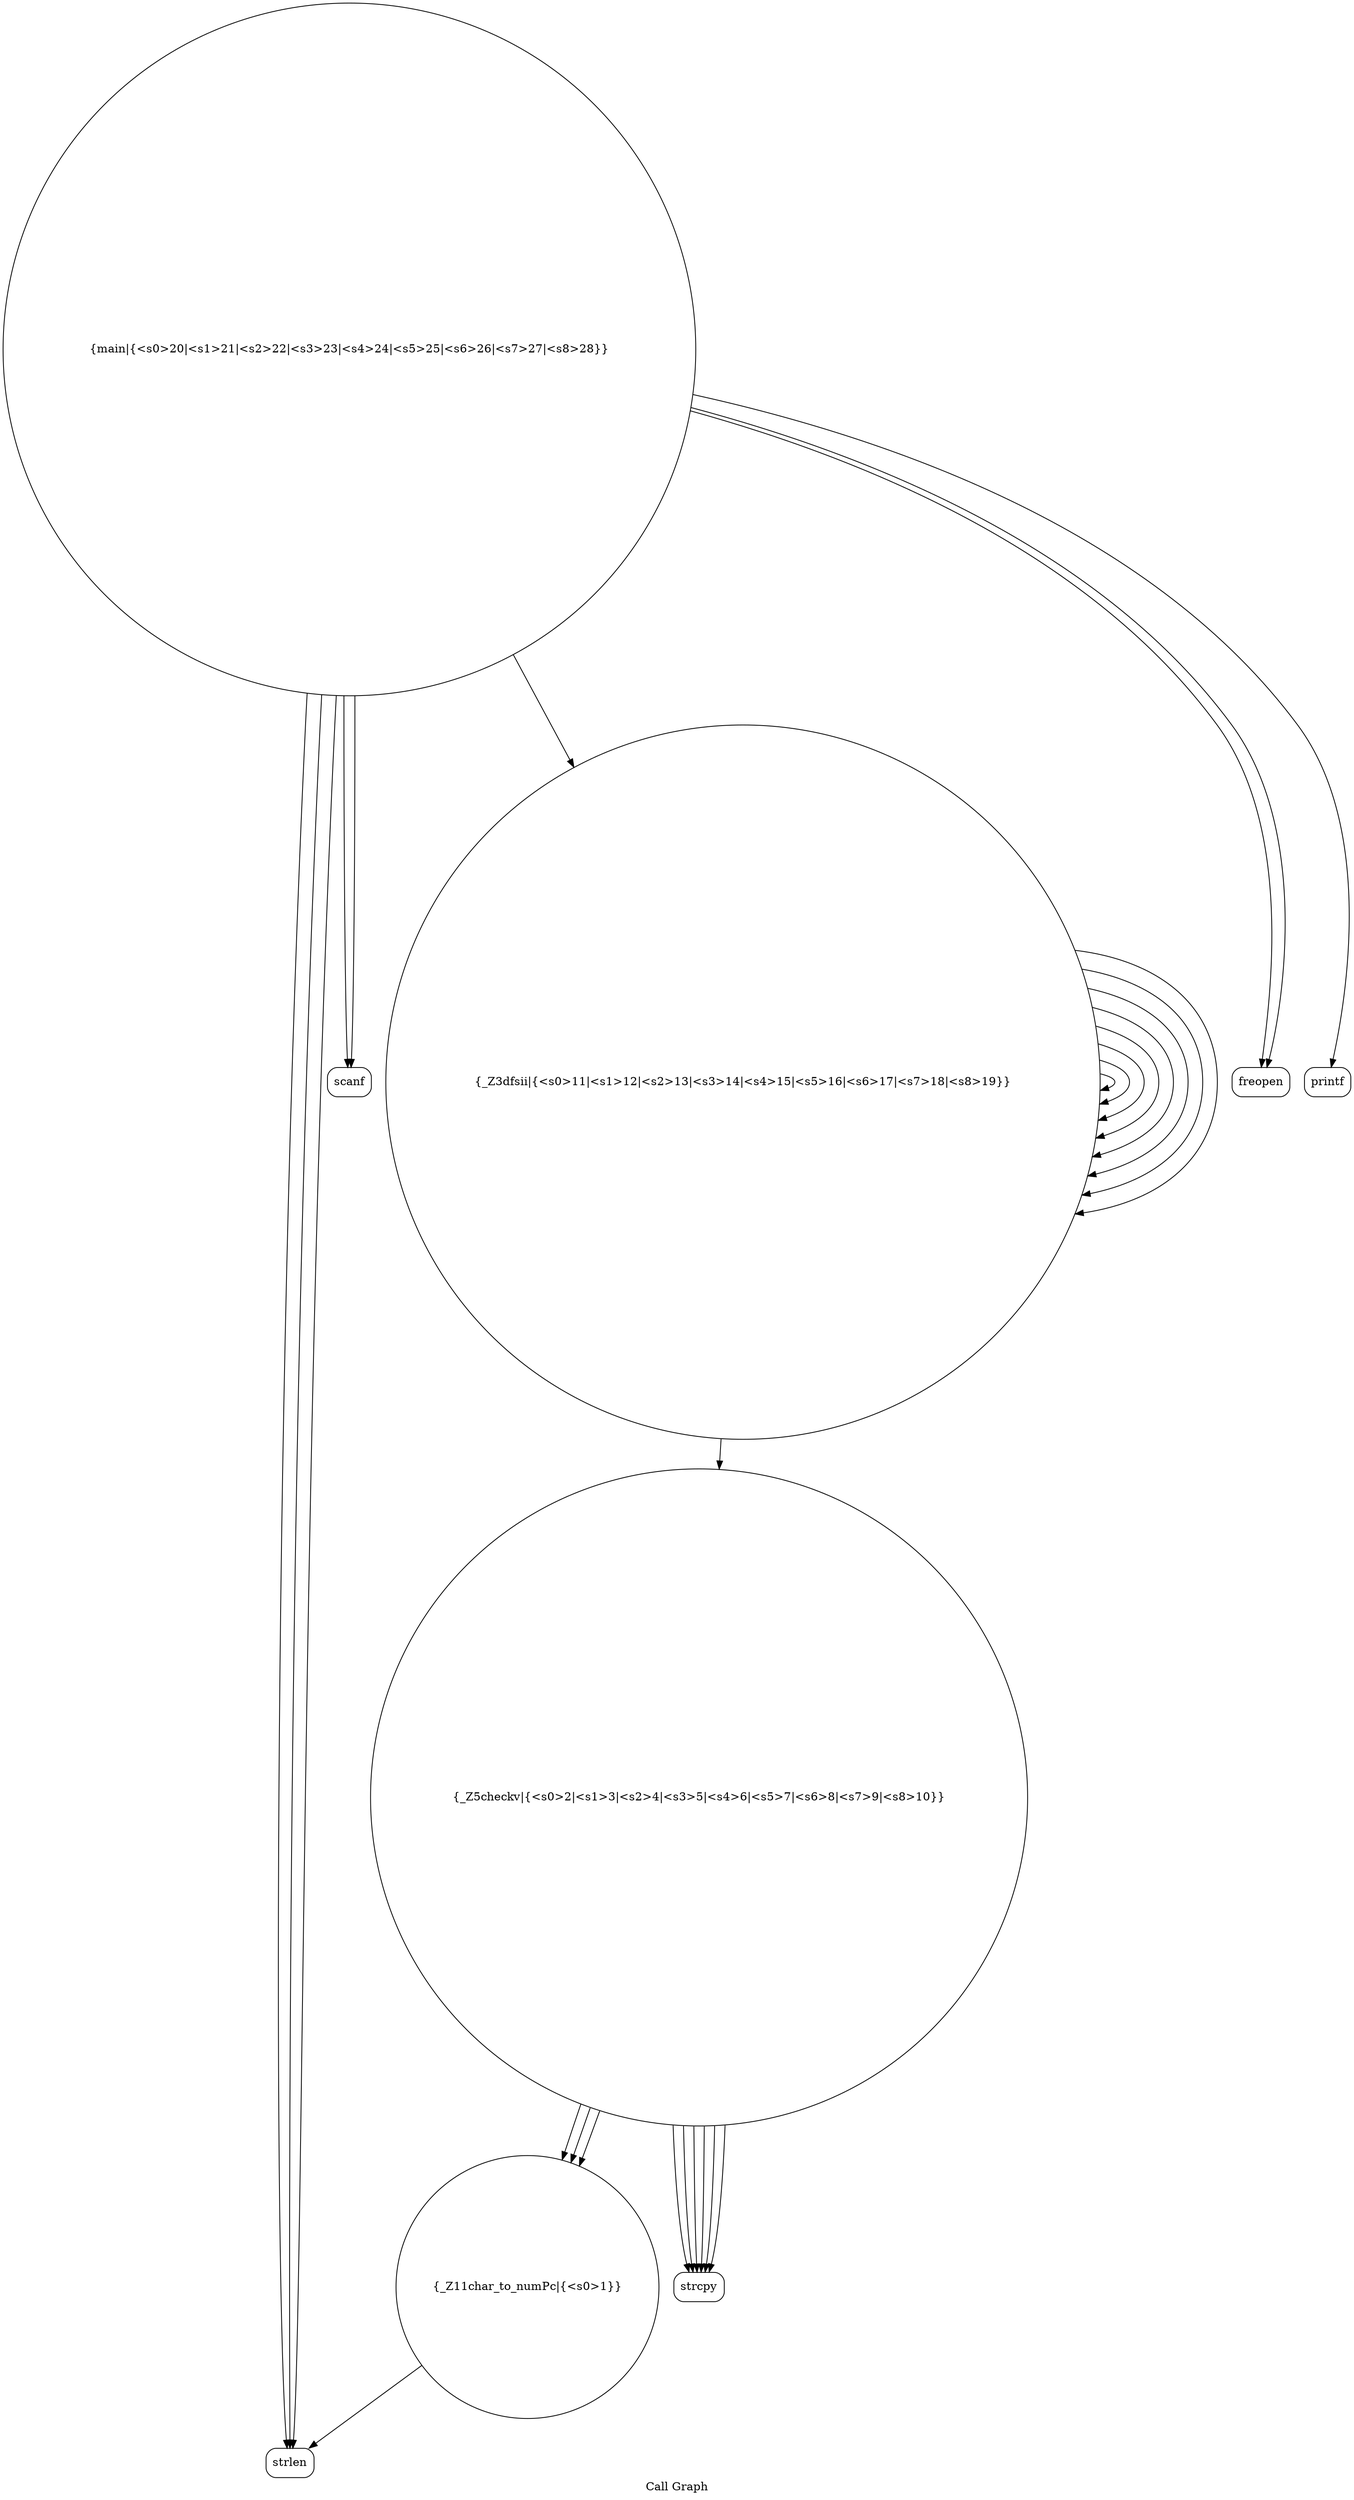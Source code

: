 digraph "Call Graph" {
	label="Call Graph";

	Node0x555775a57a30 [shape=record,shape=circle,label="{_Z11char_to_numPc|{<s0>1}}"];
	Node0x555775a57a30:s0 -> Node0x555775a57ec0[color=black];
	Node0x555775a581c0 [shape=record,shape=Mrecord,label="{scanf}"];
	Node0x555775a57f40 [shape=record,shape=circle,label="{_Z5checkv|{<s0>2|<s1>3|<s2>4|<s3>5|<s4>6|<s5>7|<s6>8|<s7>9|<s8>10}}"];
	Node0x555775a57f40:s0 -> Node0x555775a57a30[color=black];
	Node0x555775a57f40:s1 -> Node0x555775a57a30[color=black];
	Node0x555775a57f40:s2 -> Node0x555775a57a30[color=black];
	Node0x555775a57f40:s3 -> Node0x555775a57fc0[color=black];
	Node0x555775a57f40:s4 -> Node0x555775a57fc0[color=black];
	Node0x555775a57f40:s5 -> Node0x555775a57fc0[color=black];
	Node0x555775a57f40:s6 -> Node0x555775a57fc0[color=black];
	Node0x555775a57f40:s7 -> Node0x555775a57fc0[color=black];
	Node0x555775a57f40:s8 -> Node0x555775a57fc0[color=black];
	Node0x555775a58040 [shape=record,shape=circle,label="{_Z3dfsii|{<s0>11|<s1>12|<s2>13|<s3>14|<s4>15|<s5>16|<s6>17|<s7>18|<s8>19}}"];
	Node0x555775a58040:s0 -> Node0x555775a58040[color=black];
	Node0x555775a58040:s1 -> Node0x555775a58040[color=black];
	Node0x555775a58040:s2 -> Node0x555775a57f40[color=black];
	Node0x555775a58040:s3 -> Node0x555775a58040[color=black];
	Node0x555775a58040:s4 -> Node0x555775a58040[color=black];
	Node0x555775a58040:s5 -> Node0x555775a58040[color=black];
	Node0x555775a58040:s6 -> Node0x555775a58040[color=black];
	Node0x555775a58040:s7 -> Node0x555775a58040[color=black];
	Node0x555775a58040:s8 -> Node0x555775a58040[color=black];
	Node0x555775a58140 [shape=record,shape=Mrecord,label="{freopen}"];
	Node0x555775a57ec0 [shape=record,shape=Mrecord,label="{strlen}"];
	Node0x555775a58240 [shape=record,shape=Mrecord,label="{printf}"];
	Node0x555775a57fc0 [shape=record,shape=Mrecord,label="{strcpy}"];
	Node0x555775a580c0 [shape=record,shape=circle,label="{main|{<s0>20|<s1>21|<s2>22|<s3>23|<s4>24|<s5>25|<s6>26|<s7>27|<s8>28}}"];
	Node0x555775a580c0:s0 -> Node0x555775a58140[color=black];
	Node0x555775a580c0:s1 -> Node0x555775a58140[color=black];
	Node0x555775a580c0:s2 -> Node0x555775a581c0[color=black];
	Node0x555775a580c0:s3 -> Node0x555775a581c0[color=black];
	Node0x555775a580c0:s4 -> Node0x555775a57ec0[color=black];
	Node0x555775a580c0:s5 -> Node0x555775a57ec0[color=black];
	Node0x555775a580c0:s6 -> Node0x555775a57ec0[color=black];
	Node0x555775a580c0:s7 -> Node0x555775a58040[color=black];
	Node0x555775a580c0:s8 -> Node0x555775a58240[color=black];
}
